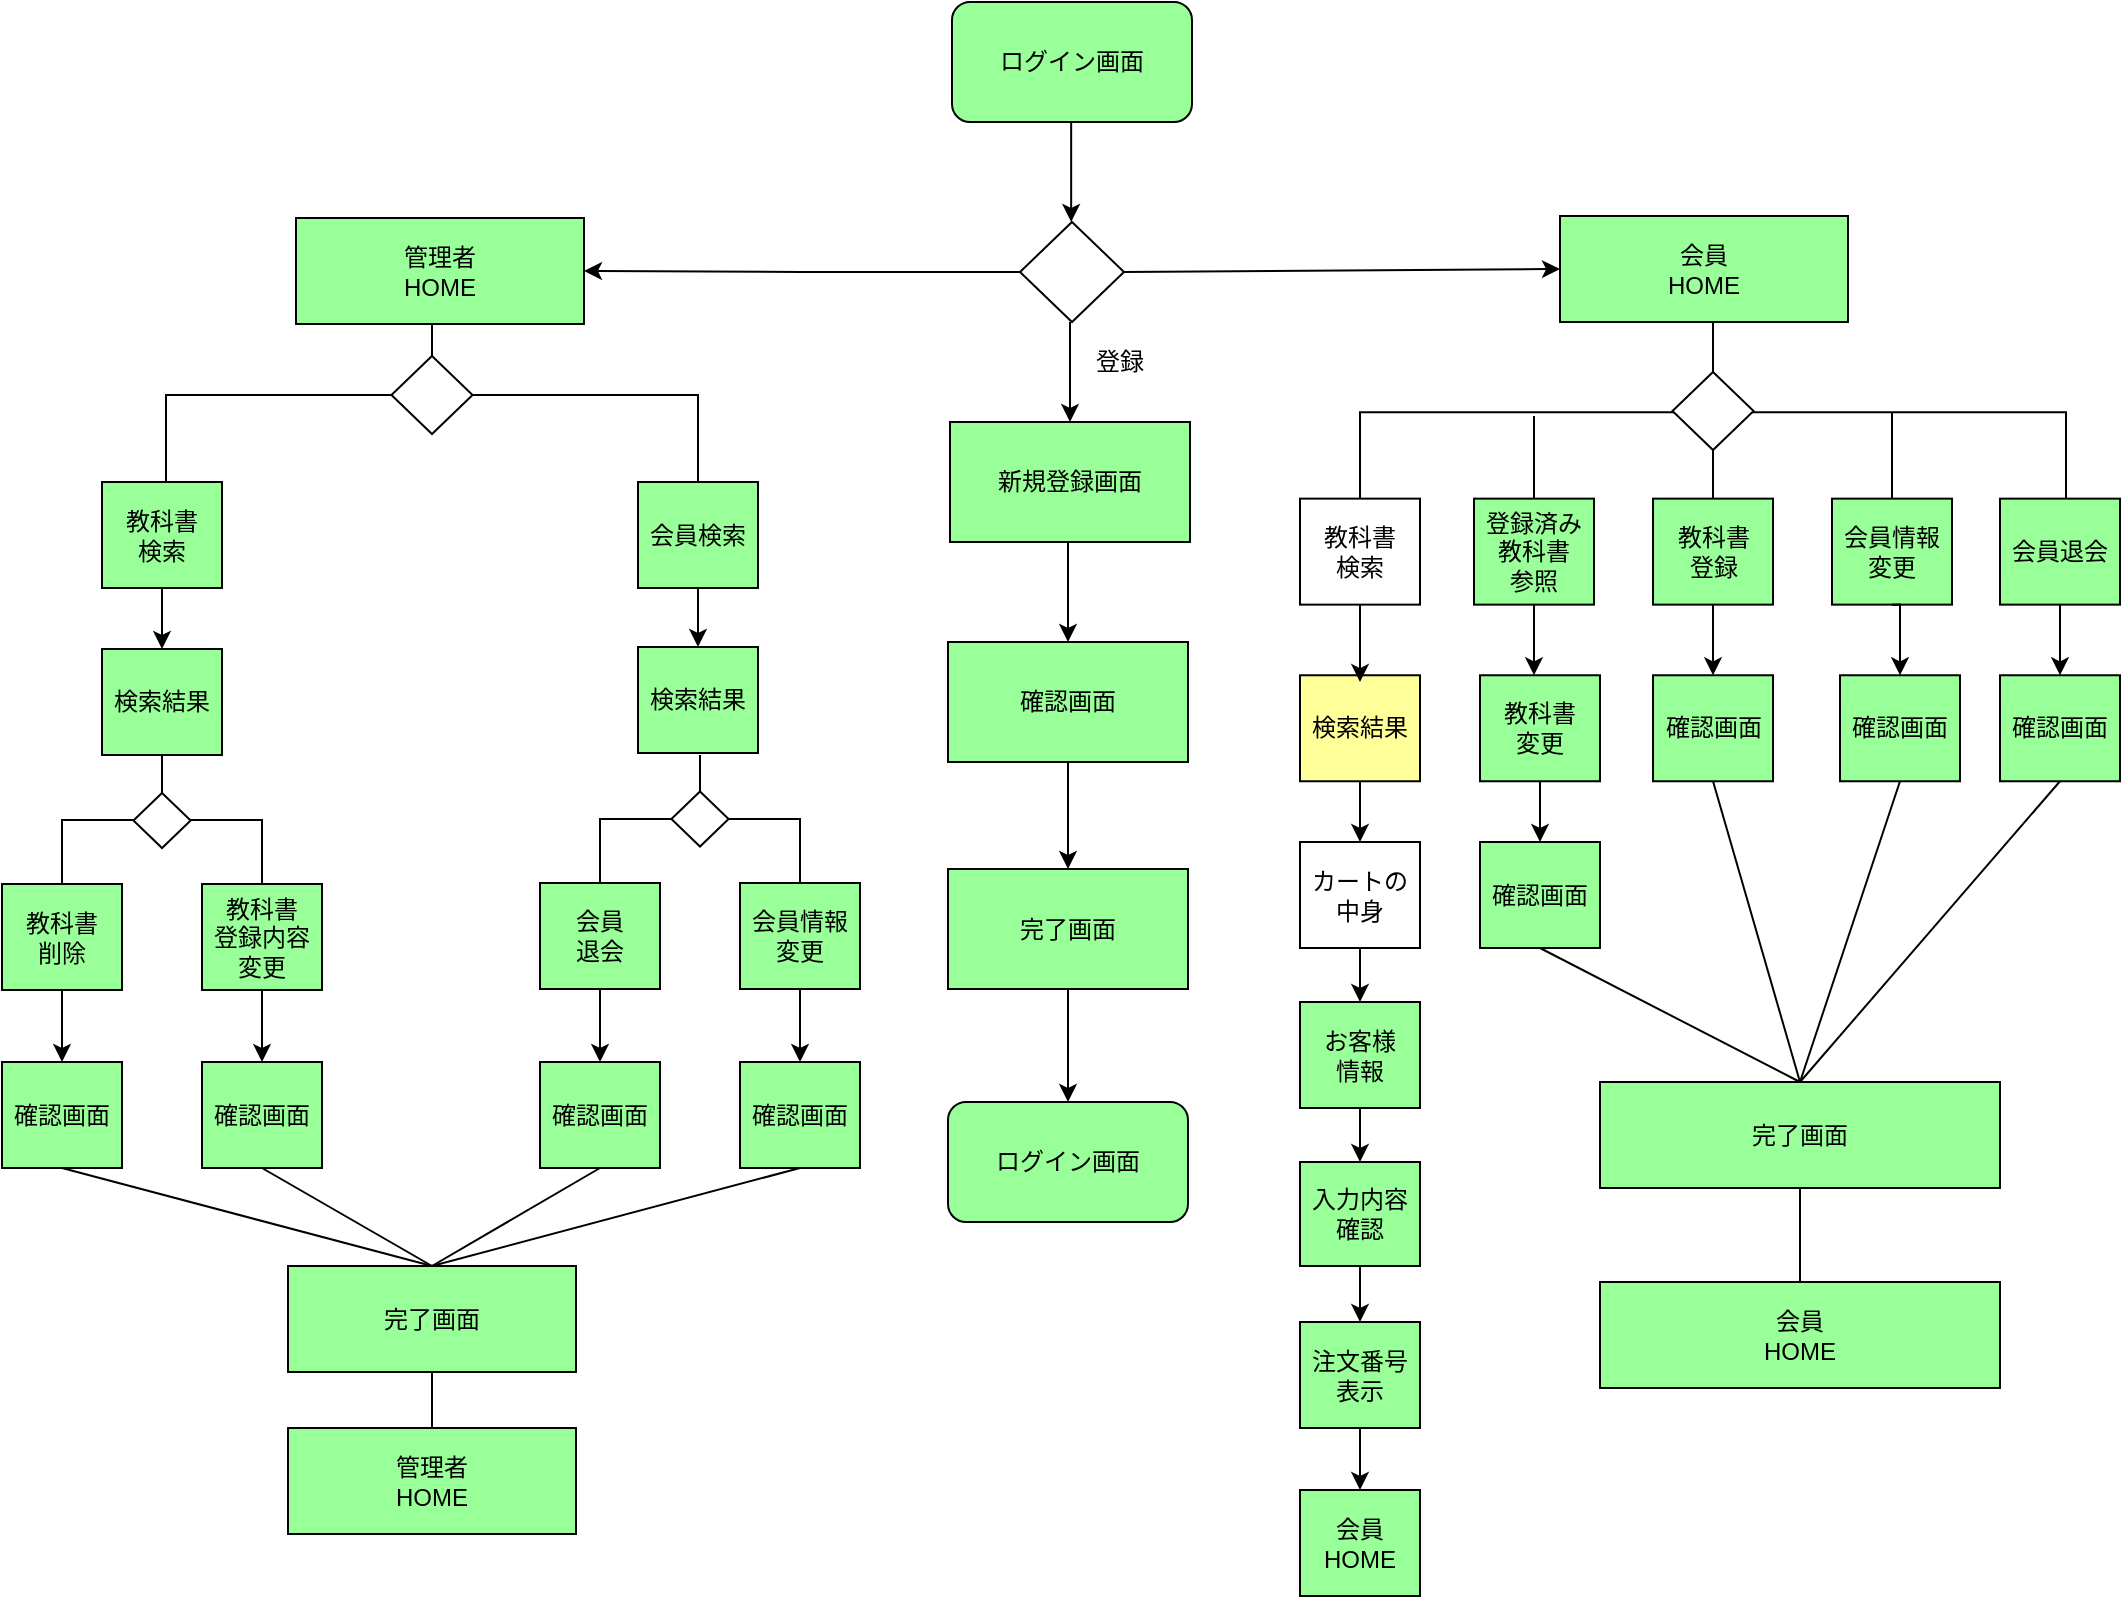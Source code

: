 <mxfile version="18.0.6" type="device"><diagram id="prtHgNgQTEPvFCAcTncT" name="Page-1"><mxGraphModel dx="1157" dy="737" grid="1" gridSize="10" guides="1" tooltips="1" connect="1" arrows="1" fold="1" page="1" pageScale="1" pageWidth="1169" pageHeight="827" math="0" shadow="0"><root><mxCell id="0"/><mxCell id="1" parent="0"/><mxCell id="O7uQDedIM6IcOSkmEDxa-4" value="ログイン画面" style="rounded=1;whiteSpace=wrap;html=1;fillColor=#99FF99;" parent="1" vertex="1"><mxGeometry x="526" y="30" width="120" height="60" as="geometry"/></mxCell><mxCell id="O7uQDedIM6IcOSkmEDxa-5" value="" style="endArrow=classic;html=1;rounded=0;" parent="1" edge="1"><mxGeometry width="50" height="50" relative="1" as="geometry"><mxPoint x="585.58" y="120" as="sourcePoint"/><mxPoint x="585.58" y="140" as="targetPoint"/><Array as="points"><mxPoint x="585.58" y="90"/><mxPoint x="585.58" y="130"/></Array></mxGeometry></mxCell><mxCell id="Ia7LJXQVDdmjyMZpxmZn-26" style="edgeStyle=orthogonalEdgeStyle;rounded=0;orthogonalLoop=1;jettySize=auto;html=1;entryX=1;entryY=0.5;entryDx=0;entryDy=0;" edge="1" parent="1" source="O7uQDedIM6IcOSkmEDxa-6" target="Ia7LJXQVDdmjyMZpxmZn-2"><mxGeometry relative="1" as="geometry"/></mxCell><mxCell id="O7uQDedIM6IcOSkmEDxa-6" value="" style="rhombus;whiteSpace=wrap;html=1;" parent="1" vertex="1"><mxGeometry x="560" y="140" width="52" height="50" as="geometry"/></mxCell><mxCell id="O7uQDedIM6IcOSkmEDxa-7" value="" style="endArrow=classic;html=1;rounded=0;" parent="1" edge="1"><mxGeometry width="50" height="50" relative="1" as="geometry"><mxPoint x="585" y="220" as="sourcePoint"/><mxPoint x="585" y="240" as="targetPoint"/><Array as="points"><mxPoint x="585" y="190"/><mxPoint x="585" y="230"/></Array></mxGeometry></mxCell><mxCell id="O7uQDedIM6IcOSkmEDxa-8" value="新規登録画面" style="rounded=0;whiteSpace=wrap;html=1;fillColor=#99FF99;" parent="1" vertex="1"><mxGeometry x="525" y="240" width="120" height="60" as="geometry"/></mxCell><mxCell id="O7uQDedIM6IcOSkmEDxa-9" value="" style="endArrow=classic;html=1;rounded=0;" parent="1" edge="1"><mxGeometry width="50" height="50" relative="1" as="geometry"><mxPoint x="584" y="330" as="sourcePoint"/><mxPoint x="584" y="350" as="targetPoint"/><Array as="points"><mxPoint x="584" y="300"/><mxPoint x="584" y="340"/></Array></mxGeometry></mxCell><mxCell id="fEglPi-LXhJt4WA23QOj-53" style="edgeStyle=orthogonalEdgeStyle;rounded=0;orthogonalLoop=1;jettySize=auto;html=1;entryX=0.5;entryY=0;entryDx=0;entryDy=0;" parent="1" source="O7uQDedIM6IcOSkmEDxa-10" target="xMVv9QfSRdIh94OtNRTo-37" edge="1"><mxGeometry relative="1" as="geometry"/></mxCell><mxCell id="O7uQDedIM6IcOSkmEDxa-10" value="確認画面" style="rounded=0;whiteSpace=wrap;html=1;fillColor=#99FF99;" parent="1" vertex="1"><mxGeometry x="524" y="350" width="120" height="60" as="geometry"/></mxCell><mxCell id="O7uQDedIM6IcOSkmEDxa-11" value="" style="endArrow=classic;html=1;rounded=0;exitX=1;exitY=0.5;exitDx=0;exitDy=0;entryX=0;entryY=0.5;entryDx=0;entryDy=0;" parent="1" source="O7uQDedIM6IcOSkmEDxa-6" target="Ia7LJXQVDdmjyMZpxmZn-21" edge="1"><mxGeometry width="50" height="50" relative="1" as="geometry"><mxPoint x="670" y="165" as="sourcePoint"/><mxPoint x="800" y="165" as="targetPoint"/></mxGeometry></mxCell><mxCell id="O7uQDedIM6IcOSkmEDxa-16" value="" style="endArrow=classic;html=1;rounded=0;entryX=1;entryY=0.5;entryDx=0;entryDy=0;startArrow=none;" parent="1" edge="1" source="Ia7LJXQVDdmjyMZpxmZn-2"><mxGeometry width="50" height="50" relative="1" as="geometry"><mxPoint x="559" y="165" as="sourcePoint"/><mxPoint x="292" y="165" as="targetPoint"/><Array as="points"/></mxGeometry></mxCell><mxCell id="O7uQDedIM6IcOSkmEDxa-39" value="" style="group" parent="1" vertex="1" connectable="0"><mxGeometry x="730" y="190" width="300" height="229.63" as="geometry"/></mxCell><mxCell id="O7uQDedIM6IcOSkmEDxa-25" value="" style="strokeWidth=1;html=1;shape=mxgraph.flowchart.annotation_2;align=left;labelPosition=right;pointerEvents=1;rounded=0;sketch=0;rotation=90;" parent="O7uQDedIM6IcOSkmEDxa-39" vertex="1"><mxGeometry x="128.63" y="-131.37" width="95.75" height="353" as="geometry"/></mxCell><mxCell id="O7uQDedIM6IcOSkmEDxa-57" value="" style="group" parent="O7uQDedIM6IcOSkmEDxa-39" vertex="1" connectable="0"><mxGeometry x="-30" y="32" width="326" height="109.32" as="geometry"/></mxCell><mxCell id="O7uQDedIM6IcOSkmEDxa-27" value="" style="line;strokeWidth=1;direction=south;html=1;rounded=0;sketch=0;" parent="O7uQDedIM6IcOSkmEDxa-57" vertex="1"><mxGeometry x="201.51" y="12" width="10" height="50" as="geometry"/></mxCell><mxCell id="O7uQDedIM6IcOSkmEDxa-36" value="&lt;span style=&quot;color: rgba(0 , 0 , 0 , 0) ; font-family: monospace ; font-size: 0px ; background-color: rgb(248 , 249 , 250)&quot;&gt;%3CmxGraphModel%3E%3Croot%3E%3CmxCell%20id%3D%220%22%2F%3E%3CmxCell%20id%3D%221%22%20parent%3D%220%22%2F%3E%3CmxCell%20id%3D%222%22%20value%3D%22%22%20style%3D%22rounded%3D0%3BwhiteSpace%3Dwrap%3Bhtml%3D1%3Bsketch%3D0%3BstrokeWidth%3D1%3B%22%20vertex%3D%221%22%20parent%3D%221%22%3E%3CmxGeometry%20x%3D%22700%22%20y%3D%22280.32%22%20width%3D%2260%22%20height%3D%2253%22%20as%3D%22geometry%22%2F%3E%3C%2FmxCell%3E%3C%2Froot%3E%3C%2FmxGraphModel%3E&lt;/span&gt;" style="line;strokeWidth=1;direction=south;html=1;rounded=0;sketch=0;" parent="O7uQDedIM6IcOSkmEDxa-57" vertex="1"><mxGeometry x="110" y="15" width="14" height="45" as="geometry"/></mxCell><mxCell id="O7uQDedIM6IcOSkmEDxa-38" value="" style="line;strokeWidth=1;direction=south;html=1;rounded=0;sketch=0;" parent="O7uQDedIM6IcOSkmEDxa-57" vertex="1"><mxGeometry x="288.5" y="13.5" width="15" height="48" as="geometry"/></mxCell><mxCell id="O7uQDedIM6IcOSkmEDxa-45" value="教科書&lt;br&gt;検索" style="rounded=0;whiteSpace=wrap;html=1;sketch=0;strokeWidth=1;" parent="O7uQDedIM6IcOSkmEDxa-57" vertex="1"><mxGeometry y="56.32" width="60" height="53" as="geometry"/></mxCell><mxCell id="O7uQDedIM6IcOSkmEDxa-54" value="会員情報&lt;br&gt;変更" style="rounded=0;whiteSpace=wrap;html=1;sketch=0;strokeWidth=1;fillColor=#99FF99;" parent="O7uQDedIM6IcOSkmEDxa-57" vertex="1"><mxGeometry x="266" y="56.32" width="60" height="53" as="geometry"/></mxCell><mxCell id="Ia7LJXQVDdmjyMZpxmZn-17" value="教科書&lt;br&gt;登録" style="rounded=0;whiteSpace=wrap;html=1;sketch=0;strokeWidth=1;fillColor=#99FF99;" vertex="1" parent="O7uQDedIM6IcOSkmEDxa-57"><mxGeometry x="176.51" y="56.32" width="60" height="53" as="geometry"/></mxCell><mxCell id="Ia7LJXQVDdmjyMZpxmZn-22" value="" style="rhombus;whiteSpace=wrap;html=1;" vertex="1" parent="O7uQDedIM6IcOSkmEDxa-57"><mxGeometry x="186.23" y="-7" width="40.56" height="39" as="geometry"/></mxCell><mxCell id="O7uQDedIM6IcOSkmEDxa-61" value="" style="endArrow=none;html=1;rounded=1;sketch=0;curved=0;" parent="O7uQDedIM6IcOSkmEDxa-39" edge="1"><mxGeometry width="50" height="50" relative="1" as="geometry"><mxPoint y="190" as="sourcePoint"/><mxPoint y="141.32" as="targetPoint"/></mxGeometry></mxCell><mxCell id="O7uQDedIM6IcOSkmEDxa-62" value="検索結果" style="rounded=0;whiteSpace=wrap;html=1;sketch=0;strokeWidth=1;fillColor=#FFFF99;" parent="O7uQDedIM6IcOSkmEDxa-39" vertex="1"><mxGeometry x="-30" y="176.63" width="60" height="53" as="geometry"/></mxCell><mxCell id="O7uQDedIM6IcOSkmEDxa-53" value="教科書&lt;br&gt;変更" style="rounded=0;whiteSpace=wrap;html=1;sketch=0;strokeWidth=1;fillColor=#99FF99;" parent="O7uQDedIM6IcOSkmEDxa-39" vertex="1"><mxGeometry x="60.0" y="176.63" width="60" height="53" as="geometry"/></mxCell><mxCell id="xMVv9QfSRdIh94OtNRTo-6" value="確認画面" style="rounded=0;whiteSpace=wrap;html=1;sketch=0;strokeWidth=1;fillColor=#99FF99;" parent="O7uQDedIM6IcOSkmEDxa-39" vertex="1"><mxGeometry x="240" y="176.63" width="60" height="53" as="geometry"/></mxCell><mxCell id="xMVv9QfSRdIh94OtNRTo-48" style="edgeStyle=orthogonalEdgeStyle;rounded=0;orthogonalLoop=1;jettySize=auto;html=1;exitX=0.5;exitY=1;exitDx=0;exitDy=0;entryX=0.5;entryY=0;entryDx=0;entryDy=0;" parent="O7uQDedIM6IcOSkmEDxa-39" source="O7uQDedIM6IcOSkmEDxa-54" target="xMVv9QfSRdIh94OtNRTo-6" edge="1"><mxGeometry relative="1" as="geometry"/></mxCell><mxCell id="fEglPi-LXhJt4WA23QOj-39" style="edgeStyle=orthogonalEdgeStyle;rounded=0;orthogonalLoop=1;jettySize=auto;html=1;entryX=0.5;entryY=0;entryDx=0;entryDy=0;" parent="O7uQDedIM6IcOSkmEDxa-39" edge="1"><mxGeometry relative="1" as="geometry"><mxPoint x="87" y="141.32" as="sourcePoint"/><mxPoint x="87" y="176.63" as="targetPoint"/></mxGeometry></mxCell><mxCell id="xMVv9QfSRdIh94OtNRTo-4" value="登録済み&lt;br&gt;教科書&lt;br&gt;参照" style="rounded=0;whiteSpace=wrap;html=1;sketch=0;strokeWidth=1;fillColor=#99FF99;" parent="O7uQDedIM6IcOSkmEDxa-39" vertex="1"><mxGeometry x="57.0" y="88.32" width="60" height="53" as="geometry"/></mxCell><mxCell id="Ia7LJXQVDdmjyMZpxmZn-18" value="確認画面" style="rounded=0;whiteSpace=wrap;html=1;sketch=0;strokeWidth=1;fillColor=#99FF99;" vertex="1" parent="O7uQDedIM6IcOSkmEDxa-39"><mxGeometry x="146.51" y="176.63" width="60" height="53" as="geometry"/></mxCell><mxCell id="Ia7LJXQVDdmjyMZpxmZn-20" style="edgeStyle=orthogonalEdgeStyle;rounded=0;orthogonalLoop=1;jettySize=auto;html=1;entryX=0.5;entryY=0;entryDx=0;entryDy=0;" edge="1" parent="O7uQDedIM6IcOSkmEDxa-39" source="Ia7LJXQVDdmjyMZpxmZn-17" target="Ia7LJXQVDdmjyMZpxmZn-18"><mxGeometry relative="1" as="geometry"/></mxCell><mxCell id="fEglPi-LXhJt4WA23QOj-33" value="" style="edgeStyle=orthogonalEdgeStyle;rounded=0;orthogonalLoop=1;jettySize=auto;html=1;entryX=0.5;entryY=0;entryDx=0;entryDy=0;" parent="1" source="O7uQDedIM6IcOSkmEDxa-55" target="xMVv9QfSRdIh94OtNRTo-27" edge="1"><mxGeometry relative="1" as="geometry"/></mxCell><mxCell id="O7uQDedIM6IcOSkmEDxa-55" value="会員退会" style="rounded=0;whiteSpace=wrap;html=1;sketch=0;strokeWidth=1;fillColor=#99FF99;" parent="1" vertex="1"><mxGeometry x="1050" y="278.32" width="60" height="53" as="geometry"/></mxCell><mxCell id="fEglPi-LXhJt4WA23QOj-58" style="edgeStyle=orthogonalEdgeStyle;rounded=0;orthogonalLoop=1;jettySize=auto;html=1;entryX=0.5;entryY=0;entryDx=0;entryDy=0;" parent="1" source="O7uQDedIM6IcOSkmEDxa-89" target="O7uQDedIM6IcOSkmEDxa-90" edge="1"><mxGeometry relative="1" as="geometry"/></mxCell><mxCell id="O7uQDedIM6IcOSkmEDxa-89" value="カートの中身" style="rounded=0;whiteSpace=wrap;html=1;sketch=0;strokeWidth=1;" parent="1" vertex="1"><mxGeometry x="700" y="450" width="60" height="53" as="geometry"/></mxCell><mxCell id="fEglPi-LXhJt4WA23QOj-59" style="edgeStyle=orthogonalEdgeStyle;rounded=0;orthogonalLoop=1;jettySize=auto;html=1;" parent="1" source="O7uQDedIM6IcOSkmEDxa-90" target="O7uQDedIM6IcOSkmEDxa-91" edge="1"><mxGeometry relative="1" as="geometry"/></mxCell><mxCell id="O7uQDedIM6IcOSkmEDxa-90" value="お客様&lt;br&gt;情報" style="rounded=0;whiteSpace=wrap;html=1;sketch=0;strokeWidth=1;fillColor=#99FF99;" parent="1" vertex="1"><mxGeometry x="700" y="530" width="60" height="53" as="geometry"/></mxCell><mxCell id="fEglPi-LXhJt4WA23QOj-60" style="edgeStyle=orthogonalEdgeStyle;rounded=0;orthogonalLoop=1;jettySize=auto;html=1;entryX=0.5;entryY=0;entryDx=0;entryDy=0;" parent="1" source="O7uQDedIM6IcOSkmEDxa-91" target="O7uQDedIM6IcOSkmEDxa-93" edge="1"><mxGeometry relative="1" as="geometry"/></mxCell><mxCell id="O7uQDedIM6IcOSkmEDxa-91" value="入力内容確認&lt;span style=&quot;color: rgba(0 , 0 , 0 , 0) ; font-family: monospace ; font-size: 0px&quot;&gt;%3CmxGraphModel%3E%3Croot%3E%3CmxCell%20id%3D%220%22%2F%3E%3CmxCell%20id%3D%221%22%20parent%3D%220%22%2F%3E%3CmxCell%20id%3D%222%22%20value%3D%22%E3%82%AB%E3%83%BC%E3%83%88%E3%81%AE%E4%B8%AD%E8%BA%AB%22%20style%3D%22rounded%3D0%3BwhiteSpace%3Dwrap%3Bhtml%3D1%3Bsketch%3D0%3BstrokeWidth%3D1%3B%22%20vertex%3D%221%22%20parent%3D%221%22%3E%3CmxGeometry%20x%3D%22700%22%20y%3D%22450%22%20width%3D%2260%22%20height%3D%2253%22%20as%3D%22geometry%22%2F%3E%3C%2FmxCell%3E%3C%2Froot%3E%3C%2FmxGraphModel%3E&lt;/span&gt;" style="rounded=0;whiteSpace=wrap;html=1;sketch=0;strokeWidth=1;fillColor=#99FF99;" parent="1" vertex="1"><mxGeometry x="700" y="610" width="60" height="52" as="geometry"/></mxCell><mxCell id="fEglPi-LXhJt4WA23QOj-61" style="edgeStyle=orthogonalEdgeStyle;rounded=0;orthogonalLoop=1;jettySize=auto;html=1;entryX=0.5;entryY=0;entryDx=0;entryDy=0;" parent="1" source="O7uQDedIM6IcOSkmEDxa-93" target="xMVv9QfSRdIh94OtNRTo-38" edge="1"><mxGeometry relative="1" as="geometry"/></mxCell><mxCell id="O7uQDedIM6IcOSkmEDxa-93" value="注文番号表示" style="rounded=0;whiteSpace=wrap;html=1;sketch=0;strokeWidth=1;fillColor=#99FF99;" parent="1" vertex="1"><mxGeometry x="700" y="690" width="60" height="53" as="geometry"/></mxCell><mxCell id="O7uQDedIM6IcOSkmEDxa-97" value="" style="endArrow=none;html=1;rounded=1;sketch=0;curved=0;" parent="1" edge="1"><mxGeometry width="50" height="50" relative="1" as="geometry"><mxPoint x="760" y="480" as="sourcePoint"/><mxPoint x="760" y="450.37" as="targetPoint"/></mxGeometry></mxCell><mxCell id="O7uQDedIM6IcOSkmEDxa-131" value="" style="strokeWidth=1;html=1;shape=mxgraph.flowchart.annotation_2;align=left;labelPosition=right;pointerEvents=1;rounded=0;sketch=0;rotation=90;" parent="1" vertex="1"><mxGeometry x="223" y="93.5" width="86" height="266" as="geometry"/></mxCell><mxCell id="fEglPi-LXhJt4WA23QOj-48" style="edgeStyle=orthogonalEdgeStyle;rounded=0;orthogonalLoop=1;jettySize=auto;html=1;entryX=0.5;entryY=0;entryDx=0;entryDy=0;" parent="1" source="O7uQDedIM6IcOSkmEDxa-141" target="O7uQDedIM6IcOSkmEDxa-198" edge="1"><mxGeometry relative="1" as="geometry"/></mxCell><mxCell id="O7uQDedIM6IcOSkmEDxa-141" value="会員検索" style="rounded=0;whiteSpace=wrap;html=1;sketch=0;strokeWidth=1;fillColor=#99FF99;" parent="1" vertex="1"><mxGeometry x="369" y="270" width="60" height="53" as="geometry"/></mxCell><mxCell id="fEglPi-LXhJt4WA23QOj-42" style="edgeStyle=orthogonalEdgeStyle;rounded=0;orthogonalLoop=1;jettySize=auto;html=1;entryX=0.5;entryY=0;entryDx=0;entryDy=0;" parent="1" source="O7uQDedIM6IcOSkmEDxa-145" target="O7uQDedIM6IcOSkmEDxa-199" edge="1"><mxGeometry relative="1" as="geometry"/></mxCell><mxCell id="O7uQDedIM6IcOSkmEDxa-145" value="教科書&lt;br&gt;検索" style="rounded=0;whiteSpace=wrap;html=1;sketch=0;strokeWidth=1;fillColor=#99FF99;" parent="1" vertex="1"><mxGeometry x="101" y="270" width="60" height="53" as="geometry"/></mxCell><mxCell id="O7uQDedIM6IcOSkmEDxa-198" value="検索結果" style="rounded=0;whiteSpace=wrap;html=1;sketch=0;strokeWidth=1;fillColor=#99FF99;" parent="1" vertex="1"><mxGeometry x="369" y="352.5" width="60" height="53" as="geometry"/></mxCell><mxCell id="O7uQDedIM6IcOSkmEDxa-199" value="検索結果" style="rounded=0;whiteSpace=wrap;html=1;sketch=0;strokeWidth=1;fillColor=#99FF99;" parent="1" vertex="1"><mxGeometry x="101" y="353.5" width="60" height="53" as="geometry"/></mxCell><mxCell id="O7uQDedIM6IcOSkmEDxa-210" value="" style="group" parent="1" vertex="1" connectable="0"><mxGeometry x="320" y="406.5" width="160" height="117" as="geometry"/></mxCell><mxCell id="O7uQDedIM6IcOSkmEDxa-147" value="" style="strokeWidth=1;html=1;shape=mxgraph.flowchart.annotation_2;align=left;labelPosition=right;pointerEvents=1;rounded=0;sketch=0;direction=south;" parent="O7uQDedIM6IcOSkmEDxa-210" vertex="1"><mxGeometry x="30" width="100" height="64" as="geometry"/></mxCell><mxCell id="O7uQDedIM6IcOSkmEDxa-207" value="" style="group" parent="O7uQDedIM6IcOSkmEDxa-210" vertex="1" connectable="0"><mxGeometry y="64" width="160" height="53" as="geometry"/></mxCell><mxCell id="O7uQDedIM6IcOSkmEDxa-148" value="会員&lt;br&gt;退会" style="rounded=0;whiteSpace=wrap;html=1;sketch=0;strokeWidth=1;fillColor=#99FF99;" parent="O7uQDedIM6IcOSkmEDxa-207" vertex="1"><mxGeometry width="60" height="53" as="geometry"/></mxCell><mxCell id="O7uQDedIM6IcOSkmEDxa-149" value="会員情報&lt;br&gt;変更" style="rounded=0;whiteSpace=wrap;html=1;sketch=0;strokeWidth=1;fillColor=#99FF99;" parent="O7uQDedIM6IcOSkmEDxa-207" vertex="1"><mxGeometry x="100" width="60" height="53" as="geometry"/></mxCell><mxCell id="Ia7LJXQVDdmjyMZpxmZn-25" value="" style="rhombus;whiteSpace=wrap;html=1;" vertex="1" parent="O7uQDedIM6IcOSkmEDxa-210"><mxGeometry x="65.7" y="18.25" width="28.6" height="27.5" as="geometry"/></mxCell><mxCell id="O7uQDedIM6IcOSkmEDxa-211" value="" style="group" parent="1" vertex="1" connectable="0"><mxGeometry x="51" y="407" width="160" height="117" as="geometry"/></mxCell><mxCell id="O7uQDedIM6IcOSkmEDxa-212" value="" style="strokeWidth=1;html=1;shape=mxgraph.flowchart.annotation_2;align=left;labelPosition=right;pointerEvents=1;rounded=0;sketch=0;direction=south;" parent="O7uQDedIM6IcOSkmEDxa-211" vertex="1"><mxGeometry x="30" width="100" height="64" as="geometry"/></mxCell><mxCell id="O7uQDedIM6IcOSkmEDxa-213" value="" style="group" parent="O7uQDedIM6IcOSkmEDxa-211" vertex="1" connectable="0"><mxGeometry y="64" width="160" height="53" as="geometry"/></mxCell><mxCell id="O7uQDedIM6IcOSkmEDxa-214" value="教科書&lt;br&gt;削除" style="rounded=0;whiteSpace=wrap;html=1;sketch=0;strokeWidth=1;fillColor=#99FF99;" parent="O7uQDedIM6IcOSkmEDxa-213" vertex="1"><mxGeometry width="60" height="53" as="geometry"/></mxCell><mxCell id="O7uQDedIM6IcOSkmEDxa-215" value="教科書&lt;br&gt;登録内容&lt;br&gt;変更" style="rounded=0;whiteSpace=wrap;html=1;sketch=0;strokeWidth=1;fillColor=#99FF99;" parent="O7uQDedIM6IcOSkmEDxa-213" vertex="1"><mxGeometry x="100" width="60" height="53" as="geometry"/></mxCell><mxCell id="Ia7LJXQVDdmjyMZpxmZn-24" value="" style="rhombus;whiteSpace=wrap;html=1;" vertex="1" parent="O7uQDedIM6IcOSkmEDxa-211"><mxGeometry x="65.72" y="18.5" width="28.6" height="27.5" as="geometry"/></mxCell><mxCell id="O7uQDedIM6IcOSkmEDxa-217" value="登録" style="rounded=0;whiteSpace=wrap;html=1;sketch=0;strokeWidth=0;strokeColor=#FFFFFF;" parent="1" vertex="1"><mxGeometry x="590" y="200" width="40" height="20" as="geometry"/></mxCell><mxCell id="xMVv9QfSRdIh94OtNRTo-26" value="確認画面" style="rounded=0;whiteSpace=wrap;html=1;sketch=0;strokeWidth=1;fillColor=#99FF99;" parent="1" vertex="1"><mxGeometry x="790" y="450" width="60" height="53" as="geometry"/></mxCell><mxCell id="xMVv9QfSRdIh94OtNRTo-27" value="確認画面" style="rounded=0;whiteSpace=wrap;html=1;sketch=0;strokeWidth=1;fillColor=#99FF99;" parent="1" vertex="1"><mxGeometry x="1050" y="366.63" width="60" height="53" as="geometry"/></mxCell><mxCell id="xMVv9QfSRdIh94OtNRTo-28" value="確認画面" style="rounded=0;whiteSpace=wrap;html=1;sketch=0;strokeWidth=1;fillColor=#99FF99;" parent="1" vertex="1"><mxGeometry x="320" y="560" width="60" height="53" as="geometry"/></mxCell><mxCell id="xMVv9QfSRdIh94OtNRTo-29" value="確認画面" style="rounded=0;whiteSpace=wrap;html=1;sketch=0;strokeWidth=1;fillColor=#99FF99;" parent="1" vertex="1"><mxGeometry x="420" y="560" width="60" height="53" as="geometry"/></mxCell><mxCell id="xMVv9QfSRdIh94OtNRTo-30" value="確認画面" style="rounded=0;whiteSpace=wrap;html=1;sketch=0;strokeWidth=1;fillColor=#99FF99;" parent="1" vertex="1"><mxGeometry x="151" y="560" width="60" height="53" as="geometry"/></mxCell><mxCell id="xMVv9QfSRdIh94OtNRTo-31" value="確認画面" style="rounded=0;whiteSpace=wrap;html=1;sketch=0;strokeWidth=1;fillColor=#99FF99;" parent="1" vertex="1"><mxGeometry x="51" y="560" width="60" height="53" as="geometry"/></mxCell><mxCell id="fEglPi-LXhJt4WA23QOj-54" style="edgeStyle=orthogonalEdgeStyle;rounded=0;orthogonalLoop=1;jettySize=auto;html=1;entryX=0.5;entryY=0;entryDx=0;entryDy=0;" parent="1" source="xMVv9QfSRdIh94OtNRTo-37" target="xMVv9QfSRdIh94OtNRTo-47" edge="1"><mxGeometry relative="1" as="geometry"/></mxCell><mxCell id="xMVv9QfSRdIh94OtNRTo-37" value="完了画面" style="rounded=0;whiteSpace=wrap;html=1;fillColor=#99FF99;" parent="1" vertex="1"><mxGeometry x="524" y="463.5" width="120" height="60" as="geometry"/></mxCell><mxCell id="xMVv9QfSRdIh94OtNRTo-38" value="会員&lt;br&gt;HOME" style="rounded=0;whiteSpace=wrap;html=1;sketch=0;strokeWidth=1;fillColor=#99FF99;" parent="1" vertex="1"><mxGeometry x="700" y="774" width="60" height="53" as="geometry"/></mxCell><mxCell id="xMVv9QfSRdIh94OtNRTo-40" value="会員&lt;br&gt;HOME" style="rounded=0;whiteSpace=wrap;html=1;sketch=0;strokeWidth=1;fillColor=#99FF99;" parent="1" vertex="1"><mxGeometry x="850" y="670" width="200" height="53" as="geometry"/></mxCell><mxCell id="xMVv9QfSRdIh94OtNRTo-46" value="管理者&lt;br&gt;HOME" style="rounded=0;whiteSpace=wrap;html=1;sketch=0;strokeWidth=1;fillColor=#99FF99;" parent="1" vertex="1"><mxGeometry x="194" y="743" width="144" height="53" as="geometry"/></mxCell><mxCell id="xMVv9QfSRdIh94OtNRTo-47" value="ログイン画面" style="rounded=1;whiteSpace=wrap;html=1;fillColor=#99FF99;" parent="1" vertex="1"><mxGeometry x="524" y="580" width="120" height="60" as="geometry"/></mxCell><mxCell id="fEglPi-LXhJt4WA23QOj-43" style="edgeStyle=orthogonalEdgeStyle;rounded=0;orthogonalLoop=1;jettySize=auto;html=1;entryX=0.5;entryY=0;entryDx=0;entryDy=0;" parent="1" source="O7uQDedIM6IcOSkmEDxa-214" target="xMVv9QfSRdIh94OtNRTo-31" edge="1"><mxGeometry relative="1" as="geometry"/></mxCell><mxCell id="fEglPi-LXhJt4WA23QOj-44" style="edgeStyle=orthogonalEdgeStyle;rounded=0;orthogonalLoop=1;jettySize=auto;html=1;entryX=0.5;entryY=0;entryDx=0;entryDy=0;" parent="1" source="O7uQDedIM6IcOSkmEDxa-215" target="xMVv9QfSRdIh94OtNRTo-30" edge="1"><mxGeometry relative="1" as="geometry"/></mxCell><mxCell id="fEglPi-LXhJt4WA23QOj-49" style="edgeStyle=orthogonalEdgeStyle;rounded=0;orthogonalLoop=1;jettySize=auto;html=1;entryX=0.5;entryY=0;entryDx=0;entryDy=0;" parent="1" source="O7uQDedIM6IcOSkmEDxa-148" target="xMVv9QfSRdIh94OtNRTo-28" edge="1"><mxGeometry relative="1" as="geometry"/></mxCell><mxCell id="fEglPi-LXhJt4WA23QOj-51" style="edgeStyle=orthogonalEdgeStyle;rounded=0;orthogonalLoop=1;jettySize=auto;html=1;" parent="1" source="O7uQDedIM6IcOSkmEDxa-149" target="xMVv9QfSRdIh94OtNRTo-29" edge="1"><mxGeometry relative="1" as="geometry"/></mxCell><mxCell id="fEglPi-LXhJt4WA23QOj-56" style="edgeStyle=orthogonalEdgeStyle;rounded=0;orthogonalLoop=1;jettySize=auto;html=1;entryX=0.5;entryY=0.064;entryDx=0;entryDy=0;entryPerimeter=0;" parent="1" target="O7uQDedIM6IcOSkmEDxa-62" edge="1"><mxGeometry relative="1" as="geometry"><mxPoint x="730" y="360" as="targetPoint"/><mxPoint x="730" y="331.32" as="sourcePoint"/></mxGeometry></mxCell><mxCell id="fEglPi-LXhJt4WA23QOj-57" style="edgeStyle=orthogonalEdgeStyle;rounded=0;orthogonalLoop=1;jettySize=auto;html=1;entryX=0.5;entryY=0;entryDx=0;entryDy=0;" parent="1" source="O7uQDedIM6IcOSkmEDxa-62" target="O7uQDedIM6IcOSkmEDxa-89" edge="1"><mxGeometry relative="1" as="geometry"/></mxCell><mxCell id="fEglPi-LXhJt4WA23QOj-62" style="edgeStyle=orthogonalEdgeStyle;rounded=0;orthogonalLoop=1;jettySize=auto;html=1;entryX=0.5;entryY=0;entryDx=0;entryDy=0;" parent="1" source="O7uQDedIM6IcOSkmEDxa-53" target="xMVv9QfSRdIh94OtNRTo-26" edge="1"><mxGeometry relative="1" as="geometry"/></mxCell><mxCell id="Ia7LJXQVDdmjyMZpxmZn-1" value="" style="rhombus;whiteSpace=wrap;html=1;" vertex="1" parent="1"><mxGeometry x="245.72" y="207" width="40.56" height="39" as="geometry"/></mxCell><mxCell id="Ia7LJXQVDdmjyMZpxmZn-2" value="管理者&lt;br&gt;HOME" style="rounded=0;whiteSpace=wrap;html=1;sketch=0;strokeWidth=1;fillColor=#99FF99;" vertex="1" parent="1"><mxGeometry x="198" y="138" width="144" height="53" as="geometry"/></mxCell><mxCell id="Ia7LJXQVDdmjyMZpxmZn-4" value="完了画面" style="rounded=0;whiteSpace=wrap;html=1;sketch=0;strokeWidth=1;fillColor=#99FF99;" vertex="1" parent="1"><mxGeometry x="194" y="662" width="144" height="53" as="geometry"/></mxCell><mxCell id="Ia7LJXQVDdmjyMZpxmZn-5" value="" style="endArrow=none;html=1;rounded=0;exitX=0.5;exitY=1;exitDx=0;exitDy=0;entryX=0.5;entryY=0;entryDx=0;entryDy=0;" edge="1" parent="1" source="xMVv9QfSRdIh94OtNRTo-31" target="Ia7LJXQVDdmjyMZpxmZn-4"><mxGeometry width="50" height="50" relative="1" as="geometry"><mxPoint x="310" y="580" as="sourcePoint"/><mxPoint x="360" y="530" as="targetPoint"/></mxGeometry></mxCell><mxCell id="Ia7LJXQVDdmjyMZpxmZn-6" value="" style="endArrow=none;html=1;rounded=0;exitX=0.5;exitY=1;exitDx=0;exitDy=0;entryX=0.5;entryY=0;entryDx=0;entryDy=0;" edge="1" parent="1" source="xMVv9QfSRdIh94OtNRTo-28" target="Ia7LJXQVDdmjyMZpxmZn-4"><mxGeometry width="50" height="50" relative="1" as="geometry"><mxPoint x="91" y="623" as="sourcePoint"/><mxPoint x="276" y="672" as="targetPoint"/></mxGeometry></mxCell><mxCell id="Ia7LJXQVDdmjyMZpxmZn-7" value="" style="endArrow=none;html=1;rounded=0;exitX=0.5;exitY=1;exitDx=0;exitDy=0;entryX=0.5;entryY=0;entryDx=0;entryDy=0;" edge="1" parent="1" source="xMVv9QfSRdIh94OtNRTo-30" target="Ia7LJXQVDdmjyMZpxmZn-4"><mxGeometry width="50" height="50" relative="1" as="geometry"><mxPoint x="101" y="633" as="sourcePoint"/><mxPoint x="270" y="650" as="targetPoint"/></mxGeometry></mxCell><mxCell id="Ia7LJXQVDdmjyMZpxmZn-8" value="" style="endArrow=none;html=1;rounded=0;exitX=0.5;exitY=1;exitDx=0;exitDy=0;entryX=0.5;entryY=0;entryDx=0;entryDy=0;" edge="1" parent="1" source="xMVv9QfSRdIh94OtNRTo-29" target="Ia7LJXQVDdmjyMZpxmZn-4"><mxGeometry width="50" height="50" relative="1" as="geometry"><mxPoint x="111" y="643" as="sourcePoint"/><mxPoint x="296" y="692" as="targetPoint"/></mxGeometry></mxCell><mxCell id="Ia7LJXQVDdmjyMZpxmZn-9" value="" style="endArrow=none;html=1;rounded=0;exitX=0.5;exitY=1;exitDx=0;exitDy=0;entryX=0.5;entryY=0;entryDx=0;entryDy=0;" edge="1" parent="1" source="Ia7LJXQVDdmjyMZpxmZn-4" target="xMVv9QfSRdIh94OtNRTo-46"><mxGeometry width="50" height="50" relative="1" as="geometry"><mxPoint x="121" y="653" as="sourcePoint"/><mxPoint x="306" y="702" as="targetPoint"/></mxGeometry></mxCell><mxCell id="Ia7LJXQVDdmjyMZpxmZn-10" value="完了画面" style="rounded=0;whiteSpace=wrap;html=1;sketch=0;strokeWidth=1;fillColor=#99FF99;" vertex="1" parent="1"><mxGeometry x="850" y="570" width="200" height="53" as="geometry"/></mxCell><mxCell id="Ia7LJXQVDdmjyMZpxmZn-12" value="" style="endArrow=none;html=1;rounded=0;entryX=0.5;entryY=1;entryDx=0;entryDy=0;exitX=0.5;exitY=0;exitDx=0;exitDy=0;" edge="1" parent="1" source="Ia7LJXQVDdmjyMZpxmZn-10" target="xMVv9QfSRdIh94OtNRTo-26"><mxGeometry width="50" height="50" relative="1" as="geometry"><mxPoint x="1143" y="630.676" as="sourcePoint"/><mxPoint x="1017" y="482.32" as="targetPoint"/></mxGeometry></mxCell><mxCell id="Ia7LJXQVDdmjyMZpxmZn-13" value="" style="endArrow=none;html=1;rounded=0;entryX=0.5;entryY=1;entryDx=0;entryDy=0;exitX=0.5;exitY=0;exitDx=0;exitDy=0;" edge="1" parent="1" source="Ia7LJXQVDdmjyMZpxmZn-10" target="xMVv9QfSRdIh94OtNRTo-6"><mxGeometry width="50" height="50" relative="1" as="geometry"><mxPoint x="1166" y="598.356" as="sourcePoint"/><mxPoint x="1040" y="450" as="targetPoint"/></mxGeometry></mxCell><mxCell id="Ia7LJXQVDdmjyMZpxmZn-15" value="" style="endArrow=none;html=1;rounded=0;entryX=0.5;entryY=1;entryDx=0;entryDy=0;exitX=0.5;exitY=0;exitDx=0;exitDy=0;" edge="1" parent="1" source="Ia7LJXQVDdmjyMZpxmZn-10" target="xMVv9QfSRdIh94OtNRTo-27"><mxGeometry width="50" height="50" relative="1" as="geometry"><mxPoint x="1074" y="537" as="sourcePoint"/><mxPoint x="1030" y="470" as="targetPoint"/></mxGeometry></mxCell><mxCell id="Ia7LJXQVDdmjyMZpxmZn-16" value="" style="endArrow=none;html=1;rounded=0;entryX=0.5;entryY=1;entryDx=0;entryDy=0;" edge="1" parent="1" source="xMVv9QfSRdIh94OtNRTo-40" target="Ia7LJXQVDdmjyMZpxmZn-10"><mxGeometry width="50" height="50" relative="1" as="geometry"><mxPoint x="960" y="580" as="sourcePoint"/><mxPoint x="1090" y="429.63" as="targetPoint"/></mxGeometry></mxCell><mxCell id="Ia7LJXQVDdmjyMZpxmZn-19" value="" style="endArrow=none;html=1;rounded=0;entryX=0.5;entryY=1;entryDx=0;entryDy=0;exitX=0.5;exitY=0;exitDx=0;exitDy=0;" edge="1" parent="1" source="Ia7LJXQVDdmjyMZpxmZn-10" target="Ia7LJXQVDdmjyMZpxmZn-18"><mxGeometry width="50" height="50" relative="1" as="geometry"><mxPoint x="960" y="580" as="sourcePoint"/><mxPoint x="1010" y="429.63" as="targetPoint"/></mxGeometry></mxCell><mxCell id="Ia7LJXQVDdmjyMZpxmZn-21" value="会員&lt;br&gt;HOME" style="rounded=0;whiteSpace=wrap;html=1;sketch=0;strokeWidth=1;fillColor=#99FF99;" vertex="1" parent="1"><mxGeometry x="830" y="137" width="144" height="53" as="geometry"/></mxCell></root></mxGraphModel></diagram></mxfile>